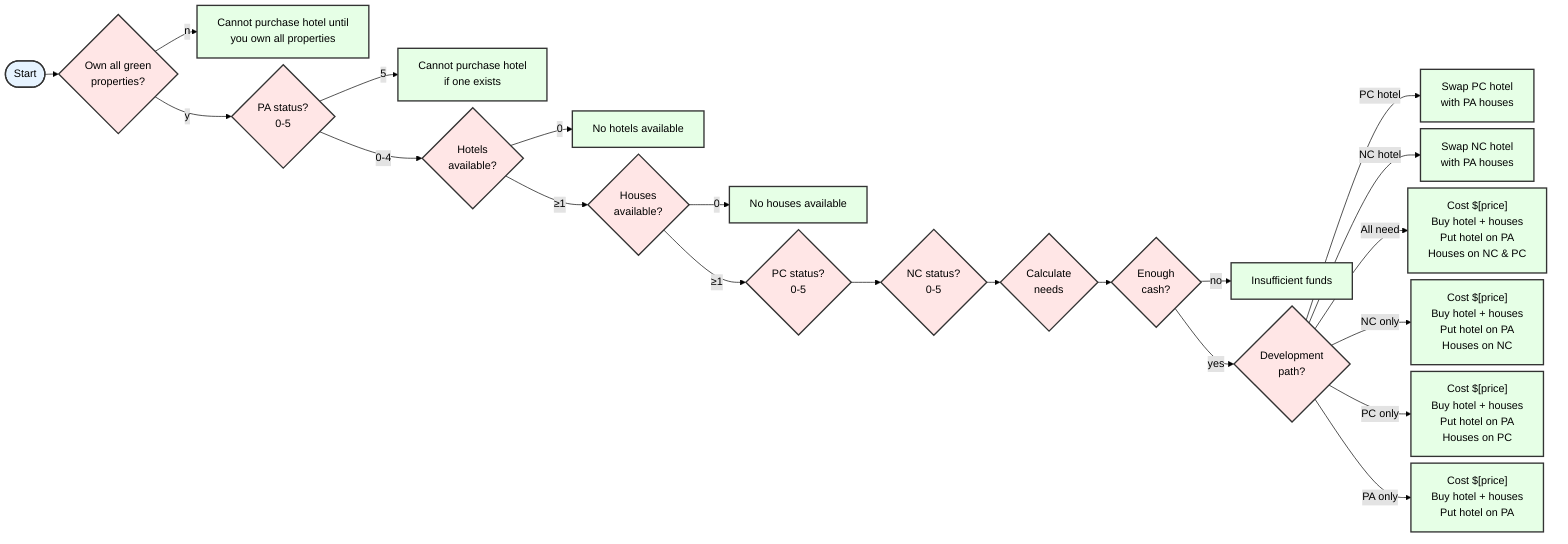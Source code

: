 %%{init: {
  'theme': 'base',
  'themeVariables': {
    'primaryColor': '#E3E3E3',
    'primaryTextColor': '#000000',
    'primaryBorderColor': '#000000',
    'lineColor': '#000000',
    'textColor': '#000000'
  },
  'flowchart': {
    'nodeSpacing': 10,
    'rankSpacing': 20,
    'curve': 'basis'
  }
}}%%

flowchart LR
    Start([Start]) --> ColorGroup{"Own all green
    properties?"}
    
    ColorGroup -- "n" --> NoProperties["Cannot purchase hotel until
    you own all properties"]
    
    ColorGroup -- "y" --> CheckPA{"PA status?
    0-5"}
    
    CheckPA -- "5" --> OneHotel["Cannot purchase hotel
    if one exists"]
    
    CheckPA -- "0-4" --> CheckHotels{"Hotels
    available?"}
    
    CheckHotels -- "0" --> NoHotels["No hotels available"]
    
    CheckHotels -- "≥1" --> CheckHouses{"Houses
    available?"}
    
    CheckHouses -- "0" --> NoHouses["No houses available"]
    
    CheckHouses -- "≥1" --> CheckPC{"PC status?
    0-5"}
    
    CheckPC --> CheckNC{"NC status?
    0-5"}
    
    CheckNC --> CalcNeeds{"Calculate
    needs"}
    
    CalcNeeds --> CheckCash{"Enough
    cash?"}
    
    CheckCash -- "no" --> InsufficientFunds["Insufficient funds"]
    
    CheckCash -- "yes" --> PathDecide{"Development
    path?"}
    
    PathDecide -- "PC hotel" --> SwapPC["Swap PC hotel
    with PA houses"]
    
    PathDecide -- "NC hotel" --> SwapNC["Swap NC hotel
    with PA houses"]
    
    PathDecide -- "All need" --> PurchaseA["Cost $[price]
    Buy hotel + houses
    Put hotel on PA
    Houses on NC & PC"]
    
    PathDecide -- "NC only" --> PurchaseB["Cost $[price]
    Buy hotel + houses
    Put hotel on PA
    Houses on NC"]
    
    PathDecide -- "PC only" --> PurchaseC["Cost $[price]
    Buy hotel + houses
    Put hotel on PA
    Houses on PC"]
    
    PathDecide -- "PA only" --> PurchaseD["Cost $[price]
    Buy hotel + houses
    Put hotel on PA"]

    %% Style definitions
    classDef decision fill:#FFE6E6,stroke:#333,stroke-width:2px;
    classDef process fill:#E6F3FF,stroke:#333,stroke-width:2px;
    classDef output fill:#E6FFE6,stroke:#333,stroke-width:2px;
    
    %% Apply styles
    class ColorGroup,CheckPA,CheckPC,CheckNC,CheckHotels,CheckHouses,CheckCash,PathDecide,CalcNeeds decision;
    class Start process;
    class NoProperties,OneHotel,NoHotels,NoHouses,InsufficientFunds,SwapPC,SwapNC,PurchaseA,PurchaseB,PurchaseC,PurchaseD output;